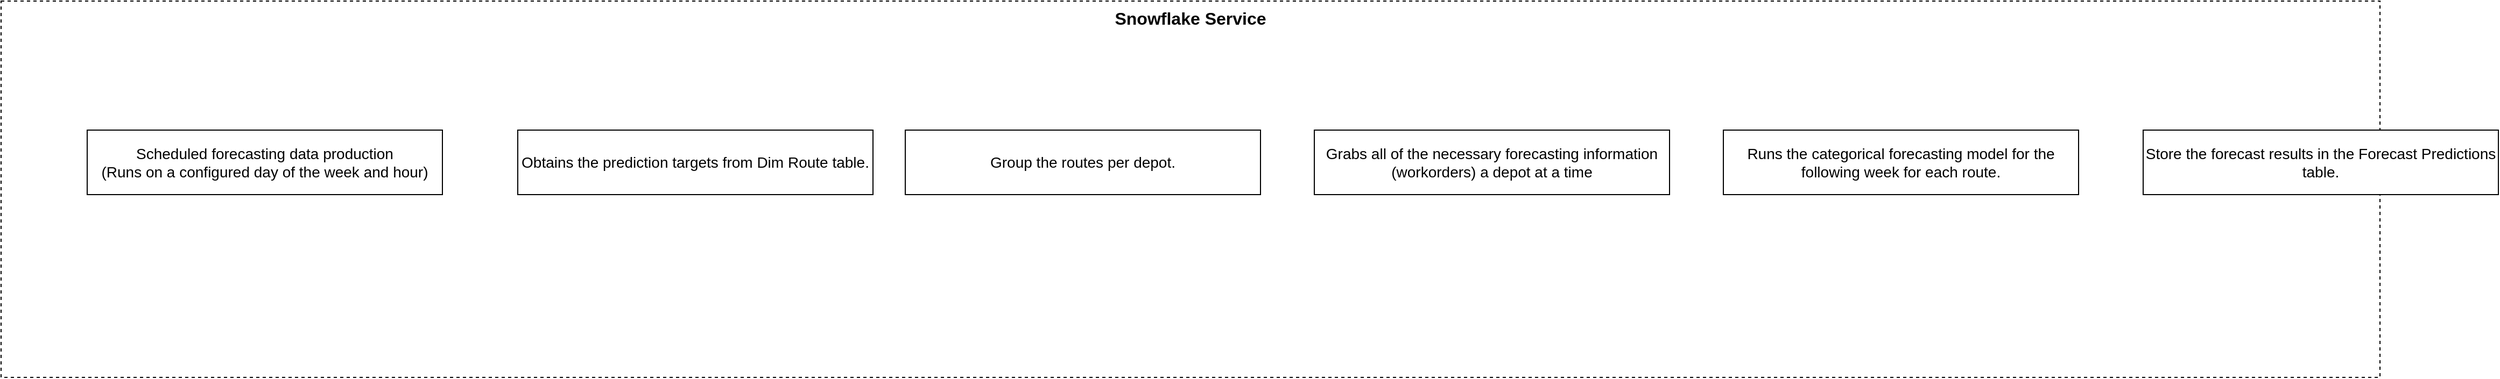 <mxfile version="28.1.2">
  <diagram name="Page-1" id="cnK5hEi3o949ifszPvcE">
    <mxGraphModel dx="1678" dy="1015" grid="1" gridSize="10" guides="1" tooltips="1" connect="1" arrows="1" fold="1" page="1" pageScale="1" pageWidth="827" pageHeight="1169" math="0" shadow="0">
      <root>
        <mxCell id="0" />
        <mxCell id="1" parent="0" />
        <mxCell id="idVEkqdJiaS7oOyJCOuy-1" value="&lt;font style=&quot;font-size: 16px;&quot;&gt;&lt;b&gt;Snowflake Service&lt;/b&gt;&lt;/font&gt;" style="html=1;whiteSpace=wrap;dashed=1;gradientColor=default;fillColor=none;labelPosition=center;verticalLabelPosition=middle;align=center;verticalAlign=top;" vertex="1" parent="1">
          <mxGeometry x="50" y="70" width="2210" height="350" as="geometry" />
        </mxCell>
        <mxCell id="idVEkqdJiaS7oOyJCOuy-2" value="Scheduled forecasting data production&lt;div&gt;(Runs on a configured day of the week and hour)&lt;/div&gt;" style="whiteSpace=wrap;html=1;align=center;fontSize=14;" vertex="1" parent="1">
          <mxGeometry x="130" y="190" width="330" height="60" as="geometry" />
        </mxCell>
        <mxCell id="idVEkqdJiaS7oOyJCOuy-3" value="Obtains the prediction targets from Dim Route table." style="whiteSpace=wrap;html=1;align=center;fontSize=14;" vertex="1" parent="1">
          <mxGeometry x="530" y="190" width="330" height="60" as="geometry" />
        </mxCell>
        <mxCell id="idVEkqdJiaS7oOyJCOuy-4" value="Grabs all of the necessary forecasting information (workorders) a depot at a time" style="whiteSpace=wrap;html=1;align=center;fontSize=14;" vertex="1" parent="1">
          <mxGeometry x="1270" y="190" width="330" height="60" as="geometry" />
        </mxCell>
        <mxCell id="idVEkqdJiaS7oOyJCOuy-6" value="Runs the categorical forecasting model for the following week for each route." style="whiteSpace=wrap;html=1;align=center;fontSize=14;" vertex="1" parent="1">
          <mxGeometry x="1650" y="190" width="330" height="60" as="geometry" />
        </mxCell>
        <mxCell id="idVEkqdJiaS7oOyJCOuy-7" value="Group the routes per depot." style="whiteSpace=wrap;html=1;align=center;fontSize=14;" vertex="1" parent="1">
          <mxGeometry x="890" y="190" width="330" height="60" as="geometry" />
        </mxCell>
        <mxCell id="idVEkqdJiaS7oOyJCOuy-8" value="Store the forecast results in the Forecast Predictions table." style="whiteSpace=wrap;html=1;align=center;fontSize=14;" vertex="1" parent="1">
          <mxGeometry x="2040" y="190" width="330" height="60" as="geometry" />
        </mxCell>
      </root>
    </mxGraphModel>
  </diagram>
</mxfile>
